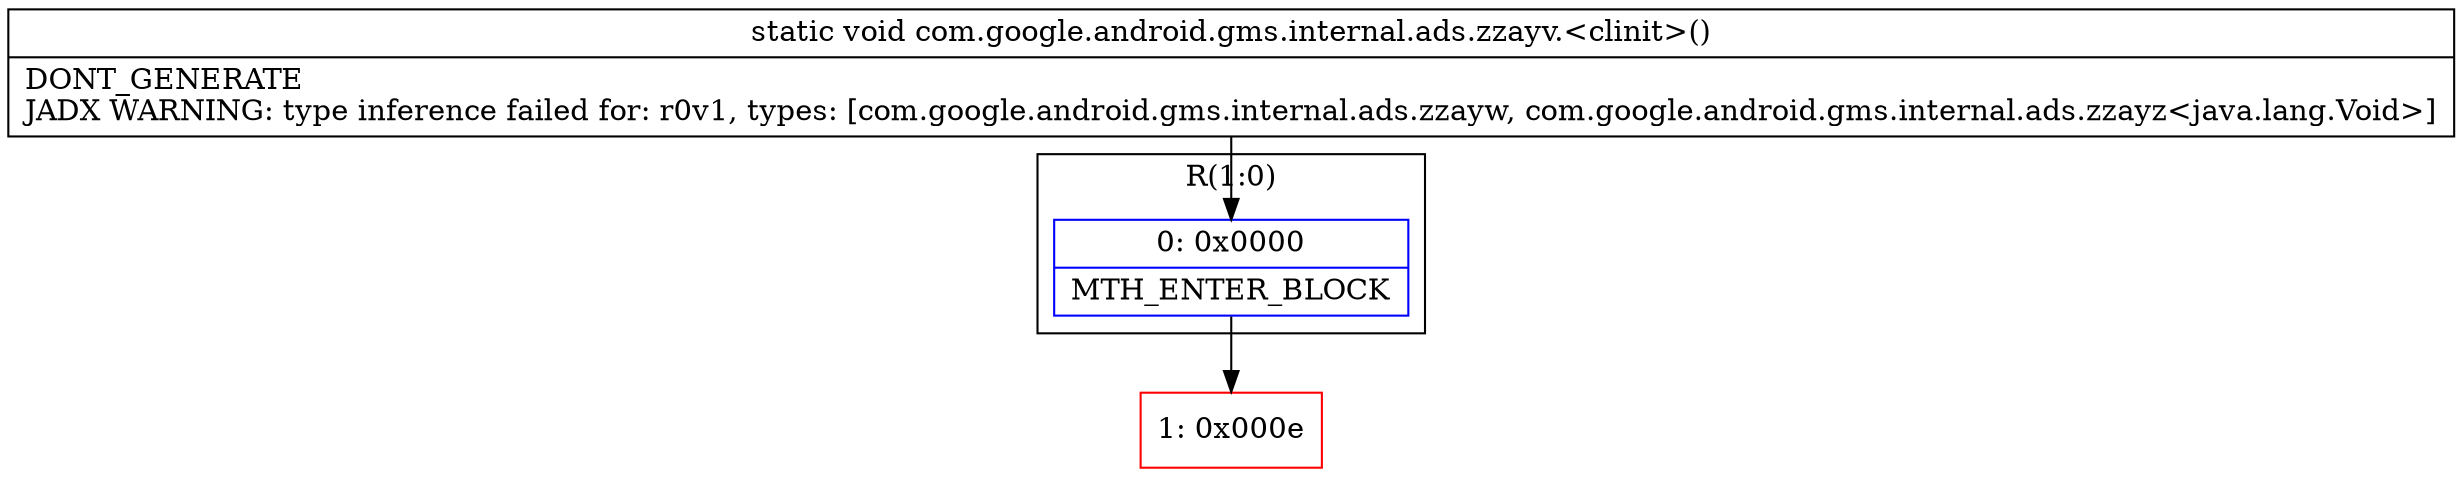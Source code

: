 digraph "CFG forcom.google.android.gms.internal.ads.zzayv.\<clinit\>()V" {
subgraph cluster_Region_45547655 {
label = "R(1:0)";
node [shape=record,color=blue];
Node_0 [shape=record,label="{0\:\ 0x0000|MTH_ENTER_BLOCK\l}"];
}
Node_1 [shape=record,color=red,label="{1\:\ 0x000e}"];
MethodNode[shape=record,label="{static void com.google.android.gms.internal.ads.zzayv.\<clinit\>()  | DONT_GENERATE\lJADX WARNING: type inference failed for: r0v1, types: [com.google.android.gms.internal.ads.zzayw, com.google.android.gms.internal.ads.zzayz\<java.lang.Void\>]\l}"];
MethodNode -> Node_0;
Node_0 -> Node_1;
}

